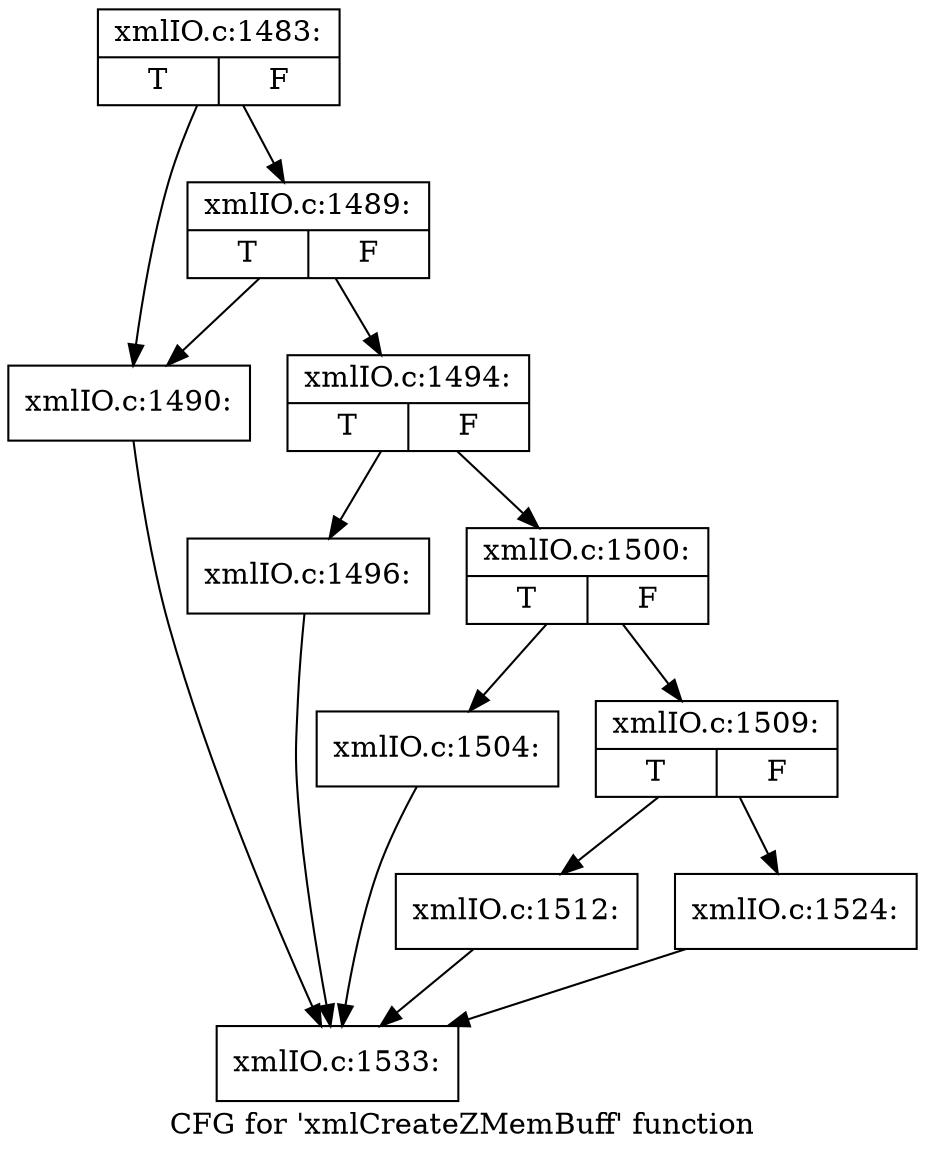 digraph "CFG for 'xmlCreateZMemBuff' function" {
	label="CFG for 'xmlCreateZMemBuff' function";

	Node0x55ed34733a70 [shape=record,label="{xmlIO.c:1483:|{<s0>T|<s1>F}}"];
	Node0x55ed34733a70 -> Node0x55ed34798f30;
	Node0x55ed34733a70 -> Node0x55ed34798fd0;
	Node0x55ed34798fd0 [shape=record,label="{xmlIO.c:1489:|{<s0>T|<s1>F}}"];
	Node0x55ed34798fd0 -> Node0x55ed34798f30;
	Node0x55ed34798fd0 -> Node0x55ed34798f80;
	Node0x55ed34798f30 [shape=record,label="{xmlIO.c:1490:}"];
	Node0x55ed34798f30 -> Node0x55ed34733ac0;
	Node0x55ed34798f80 [shape=record,label="{xmlIO.c:1494:|{<s0>T|<s1>F}}"];
	Node0x55ed34798f80 -> Node0x55ed34799990;
	Node0x55ed34798f80 -> Node0x55ed347999e0;
	Node0x55ed34799990 [shape=record,label="{xmlIO.c:1496:}"];
	Node0x55ed34799990 -> Node0x55ed34733ac0;
	Node0x55ed347999e0 [shape=record,label="{xmlIO.c:1500:|{<s0>T|<s1>F}}"];
	Node0x55ed347999e0 -> Node0x55ed3479aa20;
	Node0x55ed347999e0 -> Node0x55ed3479aa70;
	Node0x55ed3479aa20 [shape=record,label="{xmlIO.c:1504:}"];
	Node0x55ed3479aa20 -> Node0x55ed34733ac0;
	Node0x55ed3479aa70 [shape=record,label="{xmlIO.c:1509:|{<s0>T|<s1>F}}"];
	Node0x55ed3479aa70 -> Node0x55ed3479c0f0;
	Node0x55ed3479aa70 -> Node0x55ed3479c140;
	Node0x55ed3479c0f0 [shape=record,label="{xmlIO.c:1512:}"];
	Node0x55ed3479c0f0 -> Node0x55ed34733ac0;
	Node0x55ed3479c140 [shape=record,label="{xmlIO.c:1524:}"];
	Node0x55ed3479c140 -> Node0x55ed34733ac0;
	Node0x55ed34733ac0 [shape=record,label="{xmlIO.c:1533:}"];
}
